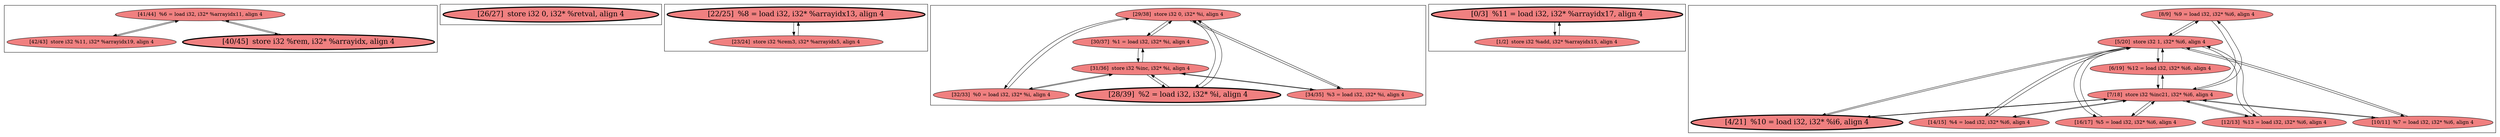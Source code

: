 
digraph G {





subgraph cluster4 {


node68 [fillcolor=lightcoral,label="[41/44]  %6 = load i32, i32* %arrayidx11, align 4",shape=ellipse,style=filled ]
node66 [fillcolor=lightcoral,label="[42/43]  store i32 %11, i32* %arrayidx19, align 4",shape=ellipse,style=filled ]
node67 [penwidth=3.0,fontsize=20,fillcolor=lightcoral,label="[40/45]  store i32 %rem, i32* %arrayidx, align 4",shape=ellipse,style=filled ]

node67->node68 [ ]
node68->node67 [ ]
node68->node66 [ ]
node66->node68 [ ]


}

subgraph cluster3 {


node65 [penwidth=3.0,fontsize=20,fillcolor=lightcoral,label="[26/27]  store i32 0, i32* %retval, align 4",shape=ellipse,style=filled ]



}

subgraph cluster2 {


node64 [penwidth=3.0,fontsize=20,fillcolor=lightcoral,label="[22/25]  %8 = load i32, i32* %arrayidx13, align 4",shape=ellipse,style=filled ]
node63 [fillcolor=lightcoral,label="[23/24]  store i32 %rem3, i32* %arrayidx5, align 4",shape=ellipse,style=filled ]

node63->node64 [ ]
node64->node63 [ ]


}

subgraph cluster5 {


node74 [fillcolor=lightcoral,label="[29/38]  store i32 0, i32* %i, align 4",shape=ellipse,style=filled ]
node72 [fillcolor=lightcoral,label="[30/37]  %1 = load i32, i32* %i, align 4",shape=ellipse,style=filled ]
node71 [fillcolor=lightcoral,label="[31/36]  store i32 %inc, i32* %i, align 4",shape=ellipse,style=filled ]
node73 [penwidth=3.0,fontsize=20,fillcolor=lightcoral,label="[28/39]  %2 = load i32, i32* %i, align 4",shape=ellipse,style=filled ]
node69 [fillcolor=lightcoral,label="[34/35]  %3 = load i32, i32* %i, align 4",shape=ellipse,style=filled ]
node70 [fillcolor=lightcoral,label="[32/33]  %0 = load i32, i32* %i, align 4",shape=ellipse,style=filled ]

node70->node74 [ ]
node71->node73 [ ]
node70->node71 [ ]
node73->node74 [ ]
node74->node70 [ ]
node69->node71 [ ]
node71->node70 [ ]
node74->node72 [ ]
node69->node74 [ ]
node74->node73 [ ]
node71->node69 [ ]
node72->node74 [ ]
node73->node71 [ ]
node72->node71 [ ]
node74->node69 [ ]
node71->node72 [ ]


}

subgraph cluster0 {


node53 [penwidth=3.0,fontsize=20,fillcolor=lightcoral,label="[0/3]  %11 = load i32, i32* %arrayidx17, align 4",shape=ellipse,style=filled ]
node52 [fillcolor=lightcoral,label="[1/2]  store i32 %add, i32* %arrayidx15, align 4",shape=ellipse,style=filled ]

node52->node53 [ ]
node53->node52 [ ]


}

subgraph cluster1 {


node62 [fillcolor=lightcoral,label="[8/9]  %9 = load i32, i32* %i6, align 4",shape=ellipse,style=filled ]
node61 [fillcolor=lightcoral,label="[10/11]  %7 = load i32, i32* %i6, align 4",shape=ellipse,style=filled ]
node55 [fillcolor=lightcoral,label="[14/15]  %4 = load i32, i32* %i6, align 4",shape=ellipse,style=filled ]
node54 [fillcolor=lightcoral,label="[16/17]  %5 = load i32, i32* %i6, align 4",shape=ellipse,style=filled ]
node57 [penwidth=3.0,fontsize=20,fillcolor=lightcoral,label="[4/21]  %10 = load i32, i32* %i6, align 4",shape=ellipse,style=filled ]
node60 [fillcolor=lightcoral,label="[12/13]  %13 = load i32, i32* %i6, align 4",shape=ellipse,style=filled ]
node56 [fillcolor=lightcoral,label="[5/20]  store i32 1, i32* %i6, align 4",shape=ellipse,style=filled ]
node58 [fillcolor=lightcoral,label="[6/19]  %12 = load i32, i32* %i6, align 4",shape=ellipse,style=filled ]
node59 [fillcolor=lightcoral,label="[7/18]  store i32 %inc21, i32* %i6, align 4",shape=ellipse,style=filled ]

node56->node58 [ ]
node57->node56 [ ]
node56->node57 [ ]
node58->node56 [ ]
node56->node55 [ ]
node62->node56 [ ]
node61->node56 [ ]
node55->node59 [ ]
node59->node60 [ ]
node59->node57 [ ]
node59->node58 [ ]
node54->node56 [ ]
node55->node56 [ ]
node59->node61 [ ]
node60->node56 [ ]
node56->node60 [ ]
node57->node59 [ ]
node56->node62 [ ]
node59->node55 [ ]
node60->node59 [ ]
node61->node59 [ ]
node56->node54 [ ]
node58->node59 [ ]
node62->node59 [ ]
node59->node62 [ ]
node56->node61 [ ]
node54->node59 [ ]
node59->node54 [ ]


}

}
